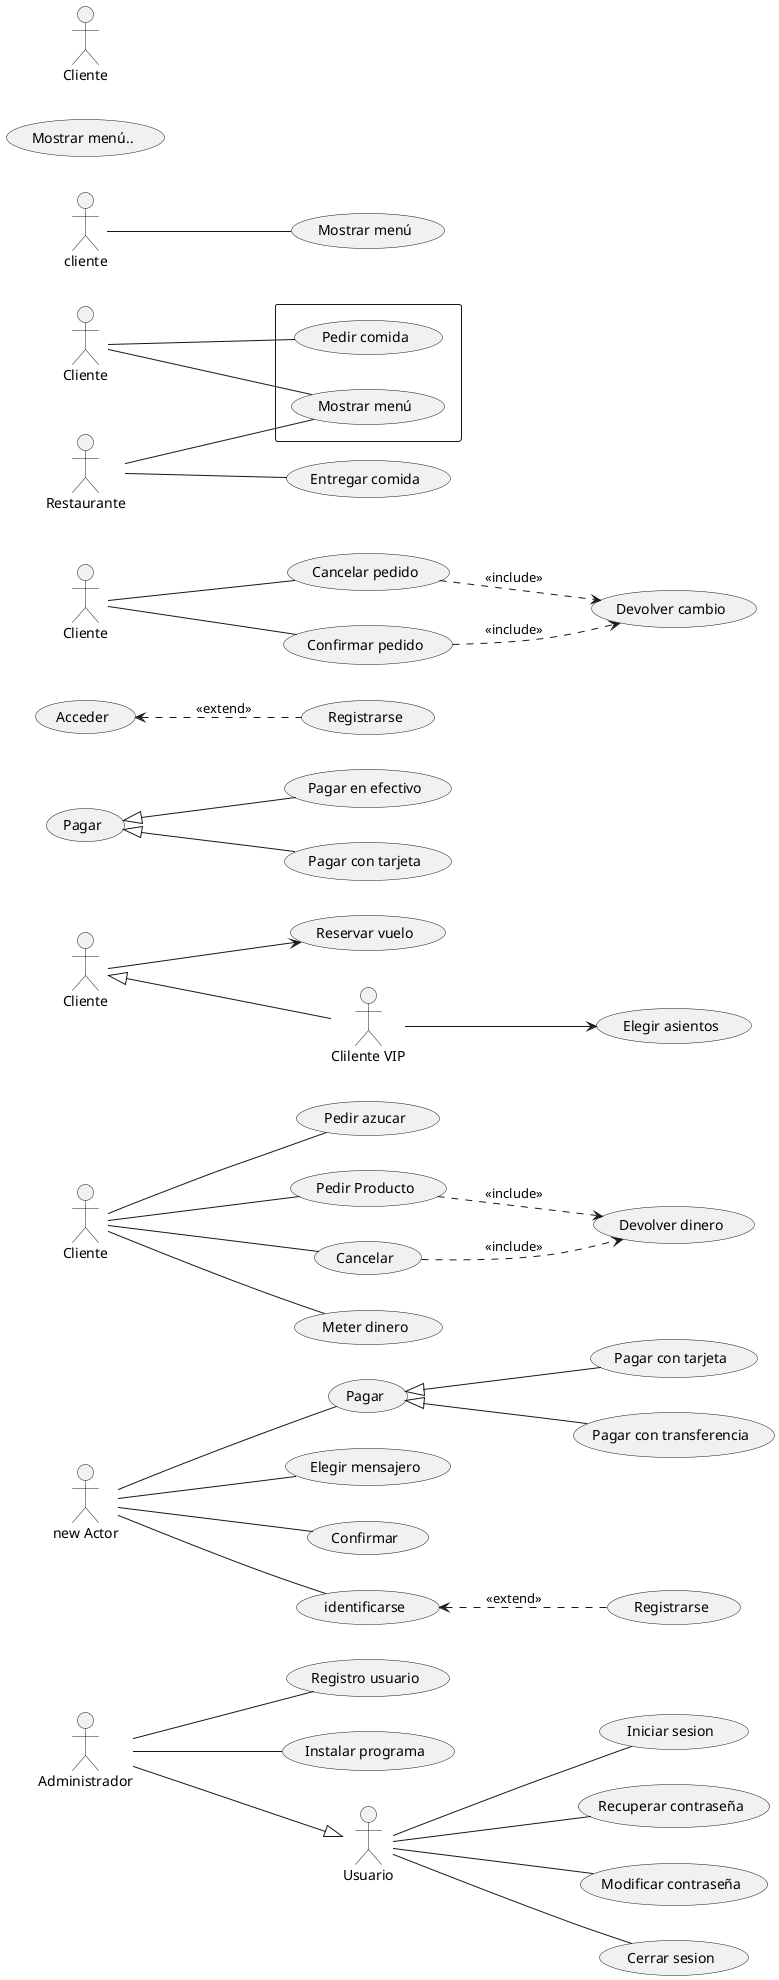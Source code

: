 @startuml

"Usuario" as usuar
:Administrador: as Admin
usecase "Iniciar sesion" as inise
usecase "Recuperar contraseña" as reccontra
usecase "Modificar contraseña" as modcontr
usecase "Cerrar sesion" as cerra
usecase "Registro usuario" as reusua
usecase "Instalar programa" as insp
usuar -- inise
usuar -- reccontra
usuar -- modcontr
usuar -- cerra
Admin -- reusua
Admin -- insp
Admin --|> usuar

actor "new Actor" as nA
usecase "identificarse" as identifi
usecase "Pagar" as Paga
usecase "Elegir mensajero" as Em
usecase "Confirmar" as Con
usecase "Pagar con tarjeta" as Pgt
usecase "Registrarse" as Regis
usecase "Pagar con transferencia" as Ptra
nA -- identifi
nA -- Paga
nA -- Em
nA -- Con
identifi <.. Regis : <<extend>>
Paga <|-- Pgt
Paga <|-- Ptra


actor "Cliente" as clped
usecase "Meter dinero" as Md
usecase "Pedir azucar" as az
usecase "Pedir Producto" as pp
usecase "Cancelar" as cancel
usecase "Devolver dinero" as Devd
clped -- Md
clped -- az
clped -- pp
clped -- cancel
pp ..> Devd : <<include>>
cancel ..> Devd : <<include>>


actor "Cliente" as clvu
actor "Clilente VIP" as vip
clvu <|-- vip
usecase "Reservar vuelo" as rv
usecase "Elegir asientos" as asie
vip --> asie
clvu --> rv

usecase "Pagar" as pag
usecase "Pagar con tarjeta" as pagt
usecase "Pagar en efectivo" as pagoe
 pag <|-- pagt
pag <|-- pagoe

usecase "Acceder" as acc
usecase "Registrarse" as reg
(acc) <.. (reg) : <<extend>>


left to right direction
actor "Cliente" as cl1
usecase "Confirmar pedido" as cp
usecase "Cancelar pedido" as cap
usecase "Devolver cambio" as dc
cl1 -- cp
cl1 -- cap
(cp) ..> (dc) : <<include>>
(cap) ..> (dc) : <<include>>

left to right direction
actor "Cliente" as cl
actor "Restaurante" as re
rectangle  {
  usecase "Mostrar menú" as UC1
  usecase "Pedir comida" as UC2

}
usecase "Entregar comida" as UC3
cl -- UC1
cl -- UC2
re -- UC3
re -- UC1

 :cliente: -- (Mostrar menú)
 Usecase uc1 as "Mostrar menú.."
actor "Cliente" as ctl
@enduml